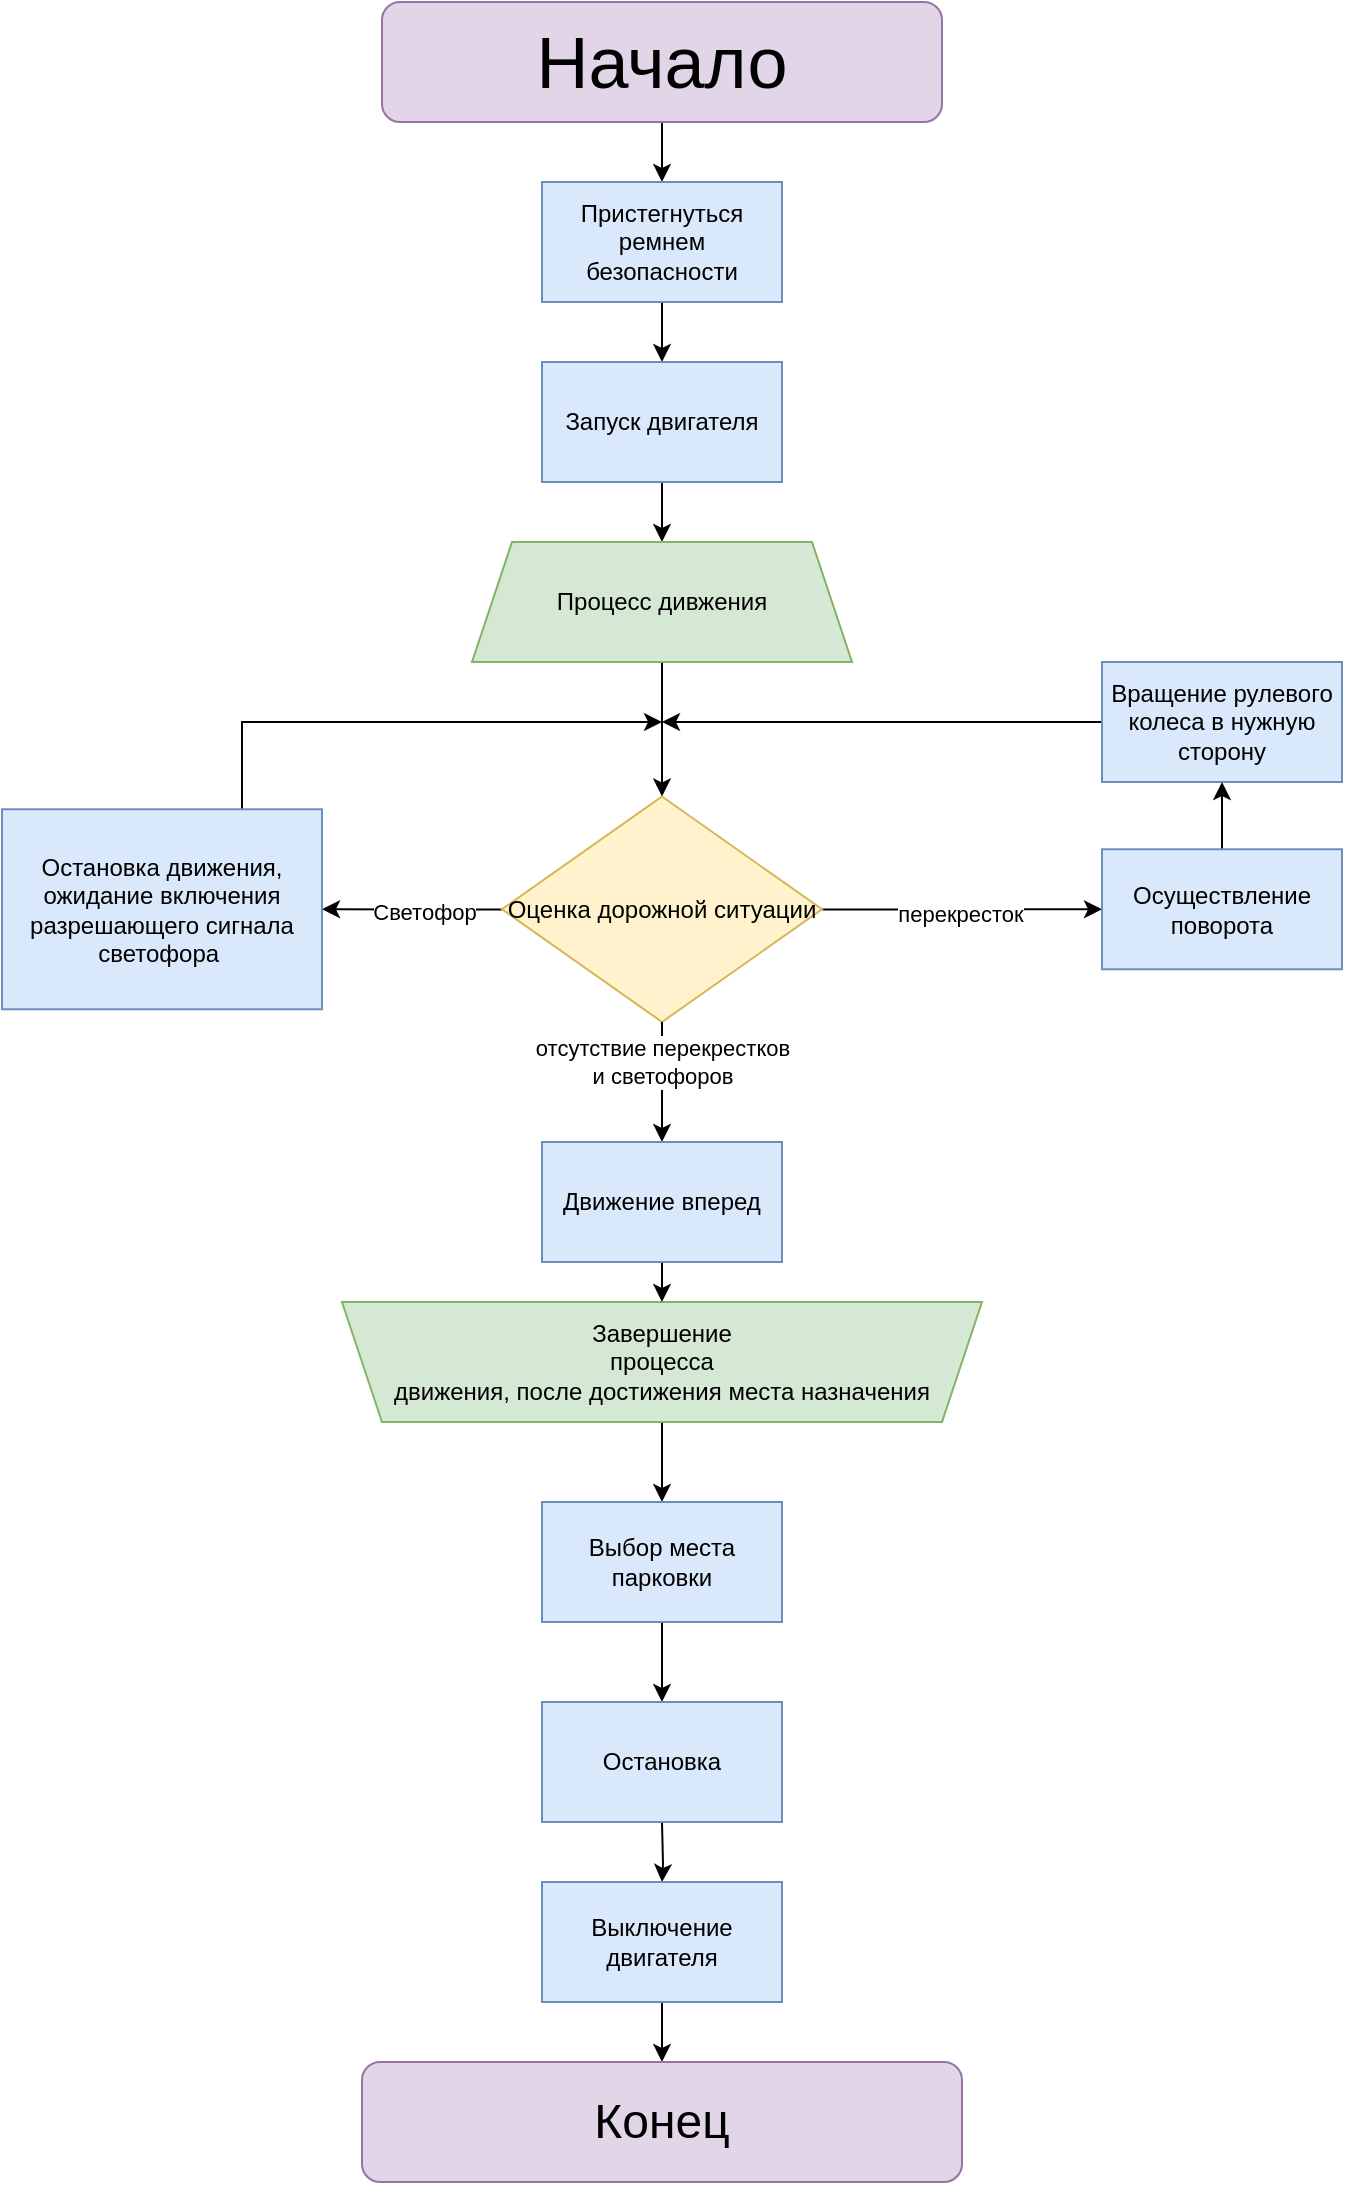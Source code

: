 <mxfile version="22.1.16" type="device">
  <diagram id="t3r8VkWGhu6oz5RlHdWX" name="Страница — 1">
    <mxGraphModel dx="724" dy="838" grid="1" gridSize="10" guides="1" tooltips="1" connect="1" arrows="1" fold="1" page="1" pageScale="1" pageWidth="827" pageHeight="1169" math="0" shadow="0">
      <root>
        <mxCell id="0" />
        <mxCell id="1" parent="0" />
        <mxCell id="zUiKxc7bckkszODXxfpt-28" style="edgeStyle=orthogonalEdgeStyle;rounded=0;orthogonalLoop=1;jettySize=auto;html=1;" parent="1" source="zUiKxc7bckkszODXxfpt-2" target="zUiKxc7bckkszODXxfpt-22" edge="1">
          <mxGeometry relative="1" as="geometry" />
        </mxCell>
        <mxCell id="zUiKxc7bckkszODXxfpt-2" value="&lt;font style=&quot;font-size: 36px;&quot;&gt;Начало&lt;/font&gt;" style="rounded=1;whiteSpace=wrap;html=1;fillColor=#e1d5e7;strokeColor=#9673a6;" parent="1" vertex="1">
          <mxGeometry x="280" y="30" width="280" height="60" as="geometry" />
        </mxCell>
        <mxCell id="zUiKxc7bckkszODXxfpt-29" style="edgeStyle=orthogonalEdgeStyle;rounded=0;orthogonalLoop=1;jettySize=auto;html=1;entryX=0.5;entryY=0;entryDx=0;entryDy=0;" parent="1" source="zUiKxc7bckkszODXxfpt-22" target="zUiKxc7bckkszODXxfpt-23" edge="1">
          <mxGeometry relative="1" as="geometry" />
        </mxCell>
        <mxCell id="zUiKxc7bckkszODXxfpt-22" value="Пристегнуться ремнем безопасности" style="rounded=0;whiteSpace=wrap;html=1;fillColor=#dae8fc;strokeColor=#6c8ebf;" parent="1" vertex="1">
          <mxGeometry x="360" y="120" width="120" height="60" as="geometry" />
        </mxCell>
        <mxCell id="zUiKxc7bckkszODXxfpt-33" value="" style="edgeStyle=orthogonalEdgeStyle;rounded=0;orthogonalLoop=1;jettySize=auto;html=1;" parent="1" source="zUiKxc7bckkszODXxfpt-23" target="zUiKxc7bckkszODXxfpt-32" edge="1">
          <mxGeometry relative="1" as="geometry" />
        </mxCell>
        <mxCell id="zUiKxc7bckkszODXxfpt-23" value="Запуск двигателя" style="whiteSpace=wrap;html=1;rounded=0;fillColor=#dae8fc;strokeColor=#6c8ebf;" parent="1" vertex="1">
          <mxGeometry x="360" y="210" width="120" height="60" as="geometry" />
        </mxCell>
        <mxCell id="zUiKxc7bckkszODXxfpt-62" style="edgeStyle=orthogonalEdgeStyle;rounded=0;orthogonalLoop=1;jettySize=auto;html=1;entryX=0.5;entryY=0;entryDx=0;entryDy=0;" parent="1" source="zUiKxc7bckkszODXxfpt-32" target="zUiKxc7bckkszODXxfpt-40" edge="1">
          <mxGeometry relative="1" as="geometry" />
        </mxCell>
        <mxCell id="zUiKxc7bckkszODXxfpt-32" value="Процесс дивжения" style="shape=trapezoid;perimeter=trapezoidPerimeter;whiteSpace=wrap;html=1;fixedSize=1;rounded=0;fillColor=#d5e8d4;strokeColor=#82b366;" parent="1" vertex="1">
          <mxGeometry x="325" y="300" width="190" height="60" as="geometry" />
        </mxCell>
        <mxCell id="zUiKxc7bckkszODXxfpt-45" value="" style="edgeStyle=orthogonalEdgeStyle;rounded=0;orthogonalLoop=1;jettySize=auto;html=1;entryX=0;entryY=0.5;entryDx=0;entryDy=0;" parent="1" source="zUiKxc7bckkszODXxfpt-40" target="zUiKxc7bckkszODXxfpt-63" edge="1">
          <mxGeometry relative="1" as="geometry">
            <mxPoint x="600.018" y="464.48" as="targetPoint" />
          </mxGeometry>
        </mxCell>
        <mxCell id="zUiKxc7bckkszODXxfpt-46" value="перекресток" style="edgeLabel;html=1;align=center;verticalAlign=middle;resizable=0;points=[];" parent="zUiKxc7bckkszODXxfpt-45" vertex="1" connectable="0">
          <mxGeometry x="-0.014" y="-2" relative="1" as="geometry">
            <mxPoint as="offset" />
          </mxGeometry>
        </mxCell>
        <mxCell id="zUiKxc7bckkszODXxfpt-48" value="" style="edgeStyle=orthogonalEdgeStyle;rounded=0;orthogonalLoop=1;jettySize=auto;html=1;entryX=1;entryY=0.5;entryDx=0;entryDy=0;" parent="1" source="zUiKxc7bckkszODXxfpt-40" target="zUiKxc7bckkszODXxfpt-65" edge="1">
          <mxGeometry relative="1" as="geometry">
            <mxPoint x="280" y="490" as="targetPoint" />
          </mxGeometry>
        </mxCell>
        <mxCell id="zUiKxc7bckkszODXxfpt-66" value="Светофор" style="edgeLabel;html=1;align=center;verticalAlign=middle;resizable=0;points=[];" parent="zUiKxc7bckkszODXxfpt-48" vertex="1" connectable="0">
          <mxGeometry x="-0.119" y="1" relative="1" as="geometry">
            <mxPoint as="offset" />
          </mxGeometry>
        </mxCell>
        <mxCell id="zUiKxc7bckkszODXxfpt-40" value="Оценка дорожной ситуации" style="rhombus;whiteSpace=wrap;html=1;fillColor=#fff2cc;strokeColor=#d6b656;" parent="1" vertex="1">
          <mxGeometry x="340" y="427.25" width="160" height="112.75" as="geometry" />
        </mxCell>
        <mxCell id="zUiKxc7bckkszODXxfpt-68" style="edgeStyle=orthogonalEdgeStyle;rounded=0;orthogonalLoop=1;jettySize=auto;html=1;" parent="1" source="zUiKxc7bckkszODXxfpt-58" edge="1">
          <mxGeometry relative="1" as="geometry">
            <mxPoint x="420" y="390" as="targetPoint" />
          </mxGeometry>
        </mxCell>
        <mxCell id="zUiKxc7bckkszODXxfpt-58" value="Вращение рулевого колеса в нужную сторону" style="rounded=0;whiteSpace=wrap;html=1;fillColor=#dae8fc;strokeColor=#6c8ebf;" parent="1" vertex="1">
          <mxGeometry x="640" y="360" width="120" height="60" as="geometry" />
        </mxCell>
        <mxCell id="zUiKxc7bckkszODXxfpt-69" style="edgeStyle=orthogonalEdgeStyle;rounded=0;orthogonalLoop=1;jettySize=auto;html=1;entryX=0.5;entryY=1;entryDx=0;entryDy=0;" parent="1" source="zUiKxc7bckkszODXxfpt-63" target="zUiKxc7bckkszODXxfpt-58" edge="1">
          <mxGeometry relative="1" as="geometry" />
        </mxCell>
        <mxCell id="zUiKxc7bckkszODXxfpt-63" value="Осуществление поворота" style="rounded=0;whiteSpace=wrap;html=1;fillColor=#dae8fc;strokeColor=#6c8ebf;" parent="1" vertex="1">
          <mxGeometry x="640" y="453.63" width="120" height="60" as="geometry" />
        </mxCell>
        <mxCell id="zUiKxc7bckkszODXxfpt-70" style="edgeStyle=orthogonalEdgeStyle;rounded=0;orthogonalLoop=1;jettySize=auto;html=1;" parent="1" source="zUiKxc7bckkszODXxfpt-65" edge="1">
          <mxGeometry relative="1" as="geometry">
            <mxPoint x="420" y="390" as="targetPoint" />
            <Array as="points">
              <mxPoint x="210" y="390" />
            </Array>
          </mxGeometry>
        </mxCell>
        <mxCell id="zUiKxc7bckkszODXxfpt-65" value="Остановка движения, ожидание включения разрешающего сигнала светофора&amp;nbsp;" style="rounded=0;whiteSpace=wrap;html=1;fillColor=#dae8fc;strokeColor=#6c8ebf;" parent="1" vertex="1">
          <mxGeometry x="90" y="433.63" width="160" height="100" as="geometry" />
        </mxCell>
        <mxCell id="zUiKxc7bckkszODXxfpt-91" value="" style="edgeStyle=orthogonalEdgeStyle;rounded=0;orthogonalLoop=1;jettySize=auto;html=1;" parent="1" target="zUiKxc7bckkszODXxfpt-83" edge="1">
          <mxGeometry relative="1" as="geometry">
            <mxPoint x="420" y="940" as="sourcePoint" />
          </mxGeometry>
        </mxCell>
        <mxCell id="cUwWFjSt0VOQxvUifxxY-2" value="" style="edgeStyle=orthogonalEdgeStyle;rounded=0;orthogonalLoop=1;jettySize=auto;html=1;" edge="1" parent="1" source="zUiKxc7bckkszODXxfpt-81" target="rZiNsfzEBIiACE4hs2jV-5">
          <mxGeometry relative="1" as="geometry" />
        </mxCell>
        <mxCell id="zUiKxc7bckkszODXxfpt-81" value="Завершение&lt;br&gt;процесса &lt;br&gt;движения, после достижения места назначения" style="shape=trapezoid;perimeter=trapezoidPerimeter;whiteSpace=wrap;html=1;fixedSize=1;rounded=0;direction=west;fillColor=#d5e8d4;strokeColor=#82b366;" parent="1" vertex="1">
          <mxGeometry x="260" y="680" width="320" height="60" as="geometry" />
        </mxCell>
        <mxCell id="zUiKxc7bckkszODXxfpt-88" value="" style="edgeStyle=orthogonalEdgeStyle;rounded=0;orthogonalLoop=1;jettySize=auto;html=1;" parent="1" source="zUiKxc7bckkszODXxfpt-83" target="zUiKxc7bckkszODXxfpt-87" edge="1">
          <mxGeometry relative="1" as="geometry" />
        </mxCell>
        <mxCell id="zUiKxc7bckkszODXxfpt-83" value="Выключение двигателя" style="whiteSpace=wrap;html=1;rounded=0;fillColor=#dae8fc;strokeColor=#6c8ebf;" parent="1" vertex="1">
          <mxGeometry x="360" y="970" width="120" height="60" as="geometry" />
        </mxCell>
        <mxCell id="zUiKxc7bckkszODXxfpt-87" value="&lt;font style=&quot;font-size: 24px;&quot;&gt;Конец&lt;/font&gt;" style="rounded=1;whiteSpace=wrap;html=1;fillColor=#e1d5e7;strokeColor=#9673a6;" parent="1" vertex="1">
          <mxGeometry x="270" y="1060" width="300" height="60" as="geometry" />
        </mxCell>
        <mxCell id="rZiNsfzEBIiACE4hs2jV-1" value="" style="edgeStyle=orthogonalEdgeStyle;rounded=0;orthogonalLoop=1;jettySize=auto;html=1;" parent="1" source="zUiKxc7bckkszODXxfpt-40" target="zUiKxc7bckkszODXxfpt-53" edge="1">
          <mxGeometry relative="1" as="geometry">
            <mxPoint x="420" y="540" as="sourcePoint" />
            <mxPoint x="420" y="640" as="targetPoint" />
          </mxGeometry>
        </mxCell>
        <mxCell id="rZiNsfzEBIiACE4hs2jV-2" value="отсутствие перекрестков &lt;br&gt;и светофоров" style="edgeLabel;html=1;align=center;verticalAlign=middle;resizable=0;points=[];" parent="rZiNsfzEBIiACE4hs2jV-1" vertex="1" connectable="0">
          <mxGeometry x="-0.103" relative="1" as="geometry">
            <mxPoint y="-7" as="offset" />
          </mxGeometry>
        </mxCell>
        <mxCell id="rZiNsfzEBIiACE4hs2jV-4" value="" style="edgeStyle=orthogonalEdgeStyle;rounded=0;orthogonalLoop=1;jettySize=auto;html=1;" parent="1" source="zUiKxc7bckkszODXxfpt-53" edge="1">
          <mxGeometry relative="1" as="geometry">
            <mxPoint x="420" y="680" as="targetPoint" />
          </mxGeometry>
        </mxCell>
        <mxCell id="zUiKxc7bckkszODXxfpt-53" value="Движение вперед" style="rounded=0;whiteSpace=wrap;html=1;fillColor=#dae8fc;strokeColor=#6c8ebf;" parent="1" vertex="1">
          <mxGeometry x="360" y="600" width="120" height="60" as="geometry" />
        </mxCell>
        <mxCell id="cUwWFjSt0VOQxvUifxxY-1" value="" style="edgeStyle=orthogonalEdgeStyle;rounded=0;orthogonalLoop=1;jettySize=auto;html=1;" edge="1" parent="1" source="rZiNsfzEBIiACE4hs2jV-5" target="rZiNsfzEBIiACE4hs2jV-8">
          <mxGeometry relative="1" as="geometry" />
        </mxCell>
        <mxCell id="rZiNsfzEBIiACE4hs2jV-5" value="Выбор места парковки" style="whiteSpace=wrap;html=1;fillColor=#dae8fc;rounded=0;strokeColor=#6c8ebf;" parent="1" vertex="1">
          <mxGeometry x="360" y="780" width="120" height="60" as="geometry" />
        </mxCell>
        <mxCell id="rZiNsfzEBIiACE4hs2jV-8" value="Остановка" style="whiteSpace=wrap;html=1;fillColor=#dae8fc;rounded=0;strokeColor=#6c8ebf;" parent="1" vertex="1">
          <mxGeometry x="360" y="880" width="120" height="60" as="geometry" />
        </mxCell>
      </root>
    </mxGraphModel>
  </diagram>
</mxfile>
